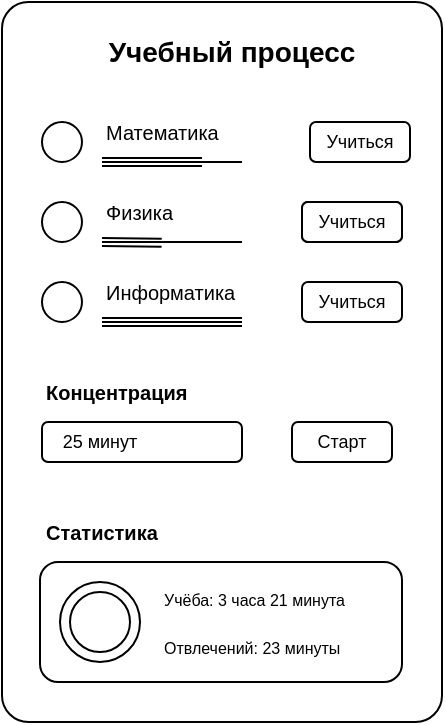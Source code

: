 <mxfile version="28.2.5">
  <diagram name="Страница — 1" id="GMTyFgGcKBpi37k-DkNp">
    <mxGraphModel dx="1066" dy="737" grid="1" gridSize="10" guides="1" tooltips="1" connect="1" arrows="1" fold="1" page="1" pageScale="1" pageWidth="827" pageHeight="1169" math="0" shadow="0">
      <root>
        <mxCell id="0" />
        <mxCell id="1" parent="0" />
        <mxCell id="57nMYwI_hI1T_HNadlDi-1" value="" style="rounded=1;whiteSpace=wrap;html=1;arcSize=6;" parent="1" vertex="1">
          <mxGeometry x="210" y="160" width="220" height="360" as="geometry" />
        </mxCell>
        <mxCell id="57nMYwI_hI1T_HNadlDi-2" value="Учебный процесс" style="text;html=1;align=center;verticalAlign=middle;whiteSpace=wrap;rounded=0;fontSize=14;fontStyle=1" parent="1" vertex="1">
          <mxGeometry x="230" y="170" width="190" height="30" as="geometry" />
        </mxCell>
        <mxCell id="57nMYwI_hI1T_HNadlDi-3" value="Математика" style="text;html=1;align=left;verticalAlign=middle;whiteSpace=wrap;rounded=0;fontSize=10;" parent="1" vertex="1">
          <mxGeometry x="260" y="210" width="70" height="30" as="geometry" />
        </mxCell>
        <mxCell id="57nMYwI_hI1T_HNadlDi-5" value="Физика" style="text;html=1;align=left;verticalAlign=middle;whiteSpace=wrap;rounded=0;fontSize=10;" parent="1" vertex="1">
          <mxGeometry x="260" y="250" width="70" height="30" as="geometry" />
        </mxCell>
        <mxCell id="57nMYwI_hI1T_HNadlDi-6" value="Информатика" style="text;html=1;align=left;verticalAlign=middle;whiteSpace=wrap;rounded=0;fontSize=10;" parent="1" vertex="1">
          <mxGeometry x="260" y="290" width="70" height="30" as="geometry" />
        </mxCell>
        <mxCell id="57nMYwI_hI1T_HNadlDi-7" value="" style="ellipse;whiteSpace=wrap;html=1;aspect=fixed;" parent="1" vertex="1">
          <mxGeometry x="230" y="300" width="20" height="20" as="geometry" />
        </mxCell>
        <mxCell id="57nMYwI_hI1T_HNadlDi-8" value="" style="ellipse;whiteSpace=wrap;html=1;aspect=fixed;" parent="1" vertex="1">
          <mxGeometry x="230" y="260" width="20" height="20" as="geometry" />
        </mxCell>
        <mxCell id="57nMYwI_hI1T_HNadlDi-9" value="" style="ellipse;whiteSpace=wrap;html=1;aspect=fixed;" parent="1" vertex="1">
          <mxGeometry x="230" y="220" width="20" height="20" as="geometry" />
        </mxCell>
        <mxCell id="57nMYwI_hI1T_HNadlDi-11" value="" style="endArrow=none;html=1;rounded=0;exitX=0;exitY=1;exitDx=0;exitDy=0;entryX=1;entryY=1;entryDx=0;entryDy=0;" parent="1" source="57nMYwI_hI1T_HNadlDi-3" target="57nMYwI_hI1T_HNadlDi-3" edge="1">
          <mxGeometry width="50" height="50" relative="1" as="geometry">
            <mxPoint x="290" y="250" as="sourcePoint" />
            <mxPoint x="340" y="200" as="targetPoint" />
          </mxGeometry>
        </mxCell>
        <mxCell id="57nMYwI_hI1T_HNadlDi-12" value="" style="endArrow=none;html=1;rounded=0;exitX=0;exitY=1;exitDx=0;exitDy=0;entryX=1;entryY=1;entryDx=0;entryDy=0;" parent="1" edge="1">
          <mxGeometry width="50" height="50" relative="1" as="geometry">
            <mxPoint x="260" y="280" as="sourcePoint" />
            <mxPoint x="330" y="280" as="targetPoint" />
          </mxGeometry>
        </mxCell>
        <mxCell id="57nMYwI_hI1T_HNadlDi-13" value="" style="endArrow=none;html=1;rounded=0;exitX=0;exitY=1;exitDx=0;exitDy=0;entryX=1;entryY=1;entryDx=0;entryDy=0;" parent="1" edge="1">
          <mxGeometry width="50" height="50" relative="1" as="geometry">
            <mxPoint x="260" y="320" as="sourcePoint" />
            <mxPoint x="330" y="320" as="targetPoint" />
          </mxGeometry>
        </mxCell>
        <mxCell id="57nMYwI_hI1T_HNadlDi-14" value="" style="shape=link;html=1;rounded=0;" parent="1" edge="1">
          <mxGeometry width="100" relative="1" as="geometry">
            <mxPoint x="260" y="240" as="sourcePoint" />
            <mxPoint x="310" y="240" as="targetPoint" />
          </mxGeometry>
        </mxCell>
        <mxCell id="57nMYwI_hI1T_HNadlDi-15" value="" style="shape=link;html=1;rounded=0;entryX=0.426;entryY=1.014;entryDx=0;entryDy=0;entryPerimeter=0;" parent="1" target="57nMYwI_hI1T_HNadlDi-5" edge="1">
          <mxGeometry width="100" relative="1" as="geometry">
            <mxPoint x="260" y="280" as="sourcePoint" />
            <mxPoint x="310" y="280" as="targetPoint" />
          </mxGeometry>
        </mxCell>
        <mxCell id="57nMYwI_hI1T_HNadlDi-16" value="" style="shape=link;html=1;rounded=0;entryX=1;entryY=1;entryDx=0;entryDy=0;" parent="1" target="57nMYwI_hI1T_HNadlDi-6" edge="1">
          <mxGeometry width="100" relative="1" as="geometry">
            <mxPoint x="260" y="320" as="sourcePoint" />
            <mxPoint x="310" y="320" as="targetPoint" />
          </mxGeometry>
        </mxCell>
        <mxCell id="57nMYwI_hI1T_HNadlDi-17" value="" style="rounded=1;whiteSpace=wrap;html=1;" parent="1" vertex="1">
          <mxGeometry x="364" y="220" width="50" height="20" as="geometry" />
        </mxCell>
        <mxCell id="57nMYwI_hI1T_HNadlDi-18" value="Учиться" style="text;html=1;align=center;verticalAlign=middle;whiteSpace=wrap;rounded=0;fontSize=9;" parent="1" vertex="1">
          <mxGeometry x="359" y="215" width="60" height="30" as="geometry" />
        </mxCell>
        <mxCell id="57nMYwI_hI1T_HNadlDi-19" value="" style="rounded=1;whiteSpace=wrap;html=1;" parent="1" vertex="1">
          <mxGeometry x="360" y="260" width="50" height="20" as="geometry" />
        </mxCell>
        <mxCell id="57nMYwI_hI1T_HNadlDi-20" value="" style="rounded=1;whiteSpace=wrap;html=1;" parent="1" vertex="1">
          <mxGeometry x="360" y="300" width="50" height="20" as="geometry" />
        </mxCell>
        <mxCell id="57nMYwI_hI1T_HNadlDi-21" style="edgeStyle=orthogonalEdgeStyle;rounded=0;orthogonalLoop=1;jettySize=auto;html=1;exitX=0.5;exitY=1;exitDx=0;exitDy=0;" parent="1" source="57nMYwI_hI1T_HNadlDi-20" target="57nMYwI_hI1T_HNadlDi-20" edge="1">
          <mxGeometry relative="1" as="geometry" />
        </mxCell>
        <mxCell id="57nMYwI_hI1T_HNadlDi-22" value="" style="rounded=1;whiteSpace=wrap;html=1;" parent="1" vertex="1">
          <mxGeometry x="360" y="260" width="50" height="20" as="geometry" />
        </mxCell>
        <mxCell id="57nMYwI_hI1T_HNadlDi-23" value="Учиться" style="text;html=1;align=center;verticalAlign=middle;whiteSpace=wrap;rounded=0;fontSize=9;" parent="1" vertex="1">
          <mxGeometry x="355" y="255" width="60" height="30" as="geometry" />
        </mxCell>
        <mxCell id="57nMYwI_hI1T_HNadlDi-24" value="Учиться" style="text;html=1;align=center;verticalAlign=middle;whiteSpace=wrap;rounded=0;fontSize=9;" parent="1" vertex="1">
          <mxGeometry x="355" y="295" width="60" height="30" as="geometry" />
        </mxCell>
        <mxCell id="57nMYwI_hI1T_HNadlDi-25" value="Концентрация" style="text;html=1;align=left;verticalAlign=middle;whiteSpace=wrap;rounded=0;fontSize=10;fontStyle=1" parent="1" vertex="1">
          <mxGeometry x="230" y="340" width="140" height="30" as="geometry" />
        </mxCell>
        <mxCell id="57nMYwI_hI1T_HNadlDi-26" value="" style="rounded=1;whiteSpace=wrap;html=1;" parent="1" vertex="1">
          <mxGeometry x="230" y="370" width="100" height="20" as="geometry" />
        </mxCell>
        <mxCell id="57nMYwI_hI1T_HNadlDi-27" value="25 минут" style="text;html=1;align=center;verticalAlign=middle;whiteSpace=wrap;rounded=0;fontSize=9;" parent="1" vertex="1">
          <mxGeometry x="229" y="365" width="60" height="30" as="geometry" />
        </mxCell>
        <mxCell id="57nMYwI_hI1T_HNadlDi-28" value="" style="rounded=1;whiteSpace=wrap;html=1;" parent="1" vertex="1">
          <mxGeometry x="355" y="370" width="50" height="20" as="geometry" />
        </mxCell>
        <mxCell id="57nMYwI_hI1T_HNadlDi-29" value="Старт" style="text;html=1;align=center;verticalAlign=middle;whiteSpace=wrap;rounded=0;fontSize=9;" parent="1" vertex="1">
          <mxGeometry x="350" y="365" width="60" height="30" as="geometry" />
        </mxCell>
        <mxCell id="57nMYwI_hI1T_HNadlDi-32" value="Статистика" style="text;html=1;align=left;verticalAlign=middle;whiteSpace=wrap;rounded=0;fontSize=10;fontStyle=1" parent="1" vertex="1">
          <mxGeometry x="230" y="410" width="140" height="30" as="geometry" />
        </mxCell>
        <mxCell id="57nMYwI_hI1T_HNadlDi-33" value="" style="rounded=1;whiteSpace=wrap;html=1;" parent="1" vertex="1">
          <mxGeometry x="229" y="440" width="181" height="60" as="geometry" />
        </mxCell>
        <mxCell id="57nMYwI_hI1T_HNadlDi-36" value="" style="ellipse;whiteSpace=wrap;html=1;aspect=fixed;" parent="1" vertex="1">
          <mxGeometry x="239" y="450" width="40" height="40" as="geometry" />
        </mxCell>
        <mxCell id="57nMYwI_hI1T_HNadlDi-37" value="" style="ellipse;whiteSpace=wrap;html=1;aspect=fixed;" parent="1" vertex="1">
          <mxGeometry x="244" y="455" width="30" height="30" as="geometry" />
        </mxCell>
        <mxCell id="57nMYwI_hI1T_HNadlDi-38" value="Учёба: 3 часа 21 минута" style="text;html=1;align=left;verticalAlign=middle;whiteSpace=wrap;rounded=0;fontSize=8;" parent="1" vertex="1">
          <mxGeometry x="289" y="444" width="111" height="30" as="geometry" />
        </mxCell>
        <mxCell id="57nMYwI_hI1T_HNadlDi-40" value="Отвлечений: 23 минуты" style="text;html=1;align=left;verticalAlign=middle;whiteSpace=wrap;rounded=0;fontSize=8;" parent="1" vertex="1">
          <mxGeometry x="289" y="468" width="105" height="30" as="geometry" />
        </mxCell>
      </root>
    </mxGraphModel>
  </diagram>
</mxfile>
